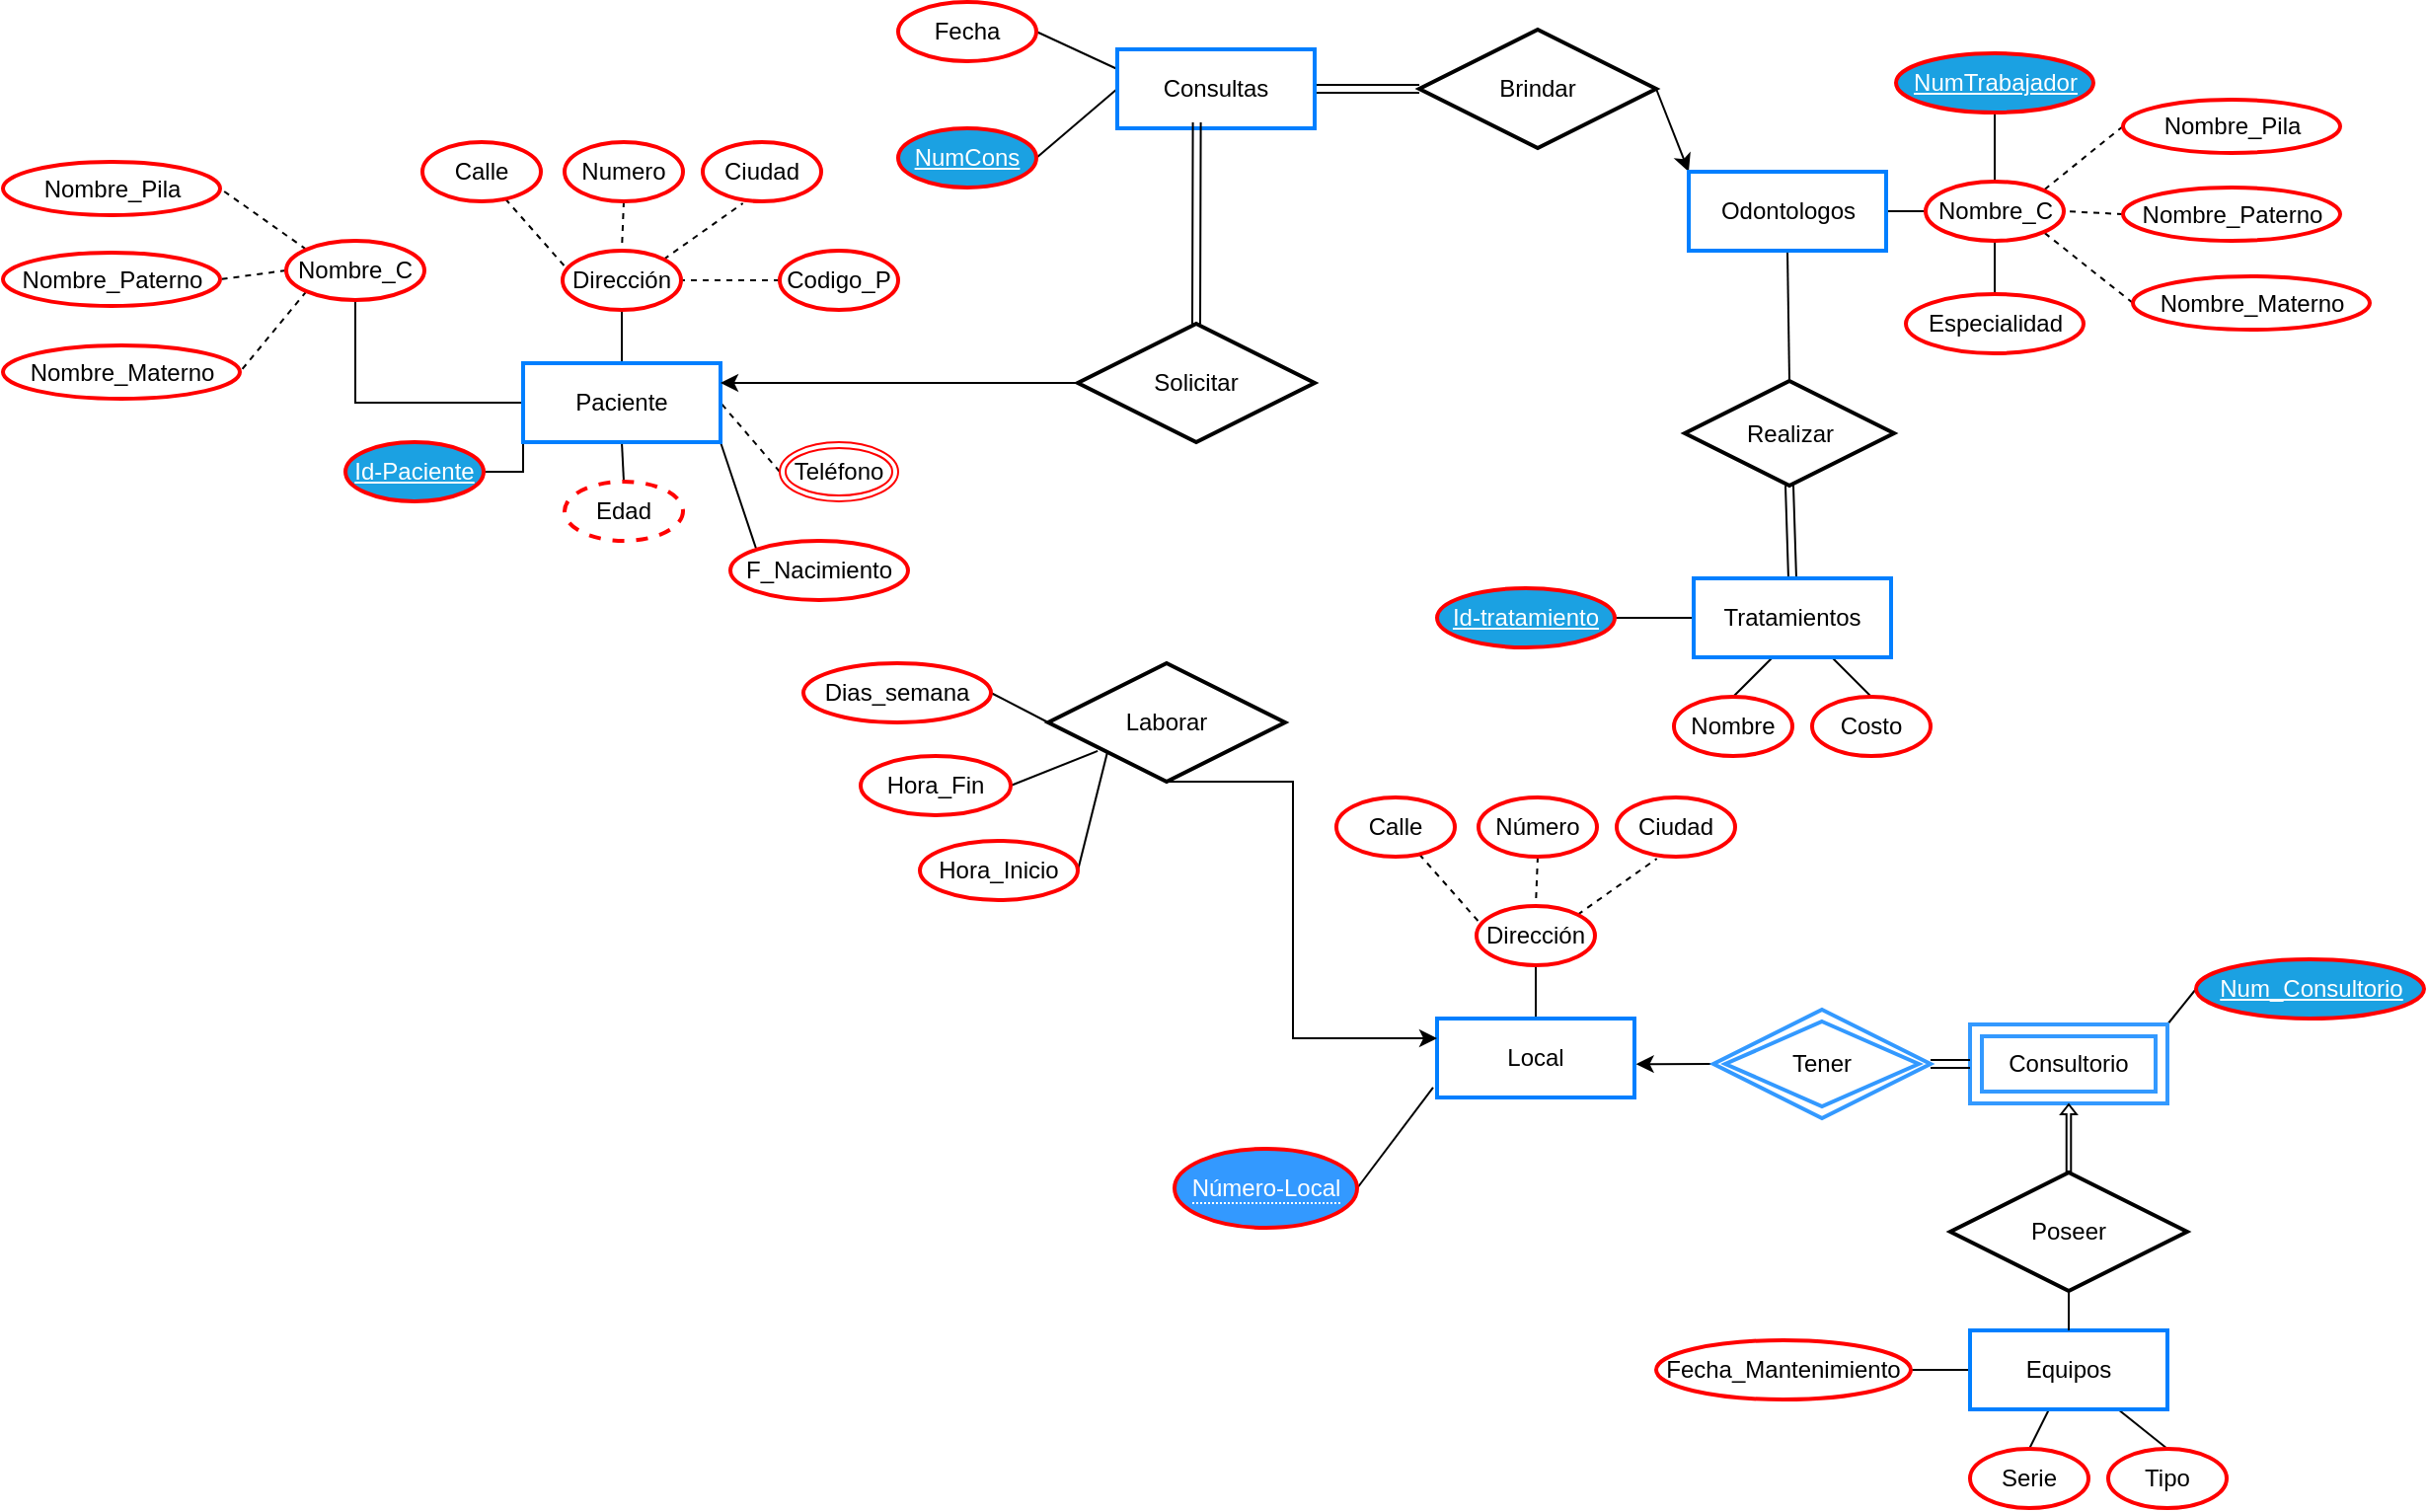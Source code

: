 <mxfile version="13.9.9" type="device"><diagram id="E26-WaEdS0_YNjsU9UnS" name="Página-1"><mxGraphModel dx="1282" dy="900" grid="1" gridSize="10" guides="1" tooltips="1" connect="1" arrows="1" fold="1" page="1" pageScale="1" pageWidth="1169" pageHeight="827" math="0" shadow="0"><root><mxCell id="0"/><mxCell id="1" parent="0"/><mxCell id="-mquj1c-3-DKnUJUoxJb-11" style="rounded=0;orthogonalLoop=1;jettySize=auto;html=1;exitX=0;exitY=0.5;exitDx=0;exitDy=0;fontColor=#000000;edgeStyle=orthogonalEdgeStyle;elbow=vertical;endArrow=none;endFill=0;" edge="1" parent="1" source="Vgw2hEB1klhC_h7AxZLs-2" target="Vgw2hEB1klhC_h7AxZLs-5"><mxGeometry relative="1" as="geometry"/></mxCell><mxCell id="Vgw2hEB1klhC_h7AxZLs-10" style="edgeStyle=orthogonalEdgeStyle;rounded=0;orthogonalLoop=1;jettySize=auto;html=1;exitX=0.25;exitY=0;exitDx=0;exitDy=0;entryX=0.25;entryY=0.25;entryDx=0;entryDy=0;entryPerimeter=0;fontColor=#000000;" parent="1" source="Vgw2hEB1klhC_h7AxZLs-2" target="Vgw2hEB1klhC_h7AxZLs-2" edge="1"><mxGeometry relative="1" as="geometry"/></mxCell><mxCell id="-mquj1c-3-DKnUJUoxJb-2" value="" style="endArrow=none;html=1;entryX=1;entryY=0.5;entryDx=0;entryDy=0;exitX=0;exitY=0;exitDx=0;exitDy=0;dashed=1;" edge="1" parent="1" source="Vgw2hEB1klhC_h7AxZLs-5" target="Vgw2hEB1klhC_h7AxZLs-13"><mxGeometry width="50" height="50" relative="1" as="geometry"><mxPoint x="156.5" y="150" as="sourcePoint"/><mxPoint x="206.5" y="100" as="targetPoint"/></mxGeometry></mxCell><mxCell id="-mquj1c-3-DKnUJUoxJb-4" value="" style="endArrow=none;html=1;entryX=1;entryY=0.5;entryDx=0;entryDy=0;exitX=0;exitY=0.5;exitDx=0;exitDy=0;dashed=1;" edge="1" parent="1" source="Vgw2hEB1klhC_h7AxZLs-5" target="Vgw2hEB1klhC_h7AxZLs-9"><mxGeometry width="50" height="50" relative="1" as="geometry"><mxPoint x="231.635" y="165.892" as="sourcePoint"/><mxPoint x="195.676" y="112.935" as="targetPoint"/></mxGeometry></mxCell><mxCell id="-mquj1c-3-DKnUJUoxJb-6" value="" style="endArrow=none;html=1;exitX=0;exitY=1;exitDx=0;exitDy=0;entryX=1;entryY=0.5;entryDx=0;entryDy=0;dashed=1;" edge="1" parent="1" source="Vgw2hEB1klhC_h7AxZLs-5" target="Vgw2hEB1klhC_h7AxZLs-11"><mxGeometry width="50" height="50" relative="1" as="geometry"><mxPoint x="326.5" y="150" as="sourcePoint"/><mxPoint x="376.5" y="100" as="targetPoint"/></mxGeometry></mxCell><mxCell id="-mquj1c-3-DKnUJUoxJb-13" style="edgeStyle=orthogonalEdgeStyle;rounded=0;orthogonalLoop=1;jettySize=auto;html=1;exitX=1;exitY=0.5;exitDx=0;exitDy=0;entryX=0;entryY=1;entryDx=0;entryDy=0;endArrow=none;endFill=0;fontColor=#000000;" edge="1" parent="1" source="-mquj1c-3-DKnUJUoxJb-12" target="Vgw2hEB1klhC_h7AxZLs-2"><mxGeometry relative="1" as="geometry"/></mxCell><mxCell id="-mquj1c-3-DKnUJUoxJb-15" style="rounded=0;orthogonalLoop=1;jettySize=auto;html=1;exitX=0.5;exitY=1;exitDx=0;exitDy=0;endArrow=none;endFill=0;fontColor=#000000;" edge="1" parent="1" source="-mquj1c-3-DKnUJUoxJb-14" target="Vgw2hEB1klhC_h7AxZLs-2"><mxGeometry relative="1" as="geometry"><mxPoint x="410" y="172" as="targetPoint"/></mxGeometry></mxCell><mxCell id="-mquj1c-3-DKnUJUoxJb-25" style="edgeStyle=none;rounded=0;orthogonalLoop=1;jettySize=auto;html=1;exitX=1;exitY=0;exitDx=0;exitDy=0;entryX=0.339;entryY=1.033;entryDx=0;entryDy=0;entryPerimeter=0;endArrow=none;endFill=0;fontColor=#000000;dashed=1;" edge="1" parent="1" source="-mquj1c-3-DKnUJUoxJb-14" target="-mquj1c-3-DKnUJUoxJb-18"><mxGeometry relative="1" as="geometry"/></mxCell><mxCell id="-mquj1c-3-DKnUJUoxJb-20" style="edgeStyle=none;rounded=0;orthogonalLoop=1;jettySize=auto;html=1;entryX=0.012;entryY=0.25;entryDx=0;entryDy=0;endArrow=none;endFill=0;fontColor=#000000;entryPerimeter=0;dashed=1;" edge="1" parent="1" source="-mquj1c-3-DKnUJUoxJb-16" target="-mquj1c-3-DKnUJUoxJb-14"><mxGeometry relative="1" as="geometry"/></mxCell><mxCell id="-mquj1c-3-DKnUJUoxJb-23" style="edgeStyle=none;rounded=0;orthogonalLoop=1;jettySize=auto;html=1;exitX=0.5;exitY=1;exitDx=0;exitDy=0;entryX=0.5;entryY=0;entryDx=0;entryDy=0;endArrow=none;endFill=0;fontColor=#000000;dashed=1;" edge="1" parent="1" source="-mquj1c-3-DKnUJUoxJb-17" target="-mquj1c-3-DKnUJUoxJb-14"><mxGeometry relative="1" as="geometry"/></mxCell><mxCell id="-mquj1c-3-DKnUJUoxJb-27" style="edgeStyle=none;rounded=0;orthogonalLoop=1;jettySize=auto;html=1;exitX=0;exitY=0.5;exitDx=0;exitDy=0;entryX=1;entryY=0.5;entryDx=0;entryDy=0;endArrow=none;endFill=0;fontColor=#000000;dashed=1;" edge="1" parent="1" source="-mquj1c-3-DKnUJUoxJb-19" target="-mquj1c-3-DKnUJUoxJb-14"><mxGeometry relative="1" as="geometry"/></mxCell><mxCell id="-mquj1c-3-DKnUJUoxJb-29" style="edgeStyle=none;rounded=0;orthogonalLoop=1;jettySize=auto;html=1;exitX=0.5;exitY=0;exitDx=0;exitDy=0;entryX=0.5;entryY=1;entryDx=0;entryDy=0;endArrow=none;endFill=0;fontColor=#000000;" edge="1" parent="1" source="-mquj1c-3-DKnUJUoxJb-28" target="Vgw2hEB1klhC_h7AxZLs-2"><mxGeometry relative="1" as="geometry"/></mxCell><mxCell id="-mquj1c-3-DKnUJUoxJb-31" style="edgeStyle=none;rounded=0;orthogonalLoop=1;jettySize=auto;html=1;exitX=0;exitY=0;exitDx=0;exitDy=0;entryX=1;entryY=1;entryDx=0;entryDy=0;endArrow=none;endFill=0;fontColor=#000000;" edge="1" parent="1" source="-mquj1c-3-DKnUJUoxJb-30" target="Vgw2hEB1klhC_h7AxZLs-2"><mxGeometry relative="1" as="geometry"/></mxCell><mxCell id="-mquj1c-3-DKnUJUoxJb-33" style="edgeStyle=none;rounded=0;orthogonalLoop=1;jettySize=auto;html=1;exitX=0;exitY=0.5;exitDx=0;exitDy=0;entryX=1;entryY=0.5;entryDx=0;entryDy=0;dashed=1;endArrow=none;endFill=0;fontColor=#000000;" edge="1" parent="1" source="-mquj1c-3-DKnUJUoxJb-32" target="Vgw2hEB1klhC_h7AxZLs-2"><mxGeometry relative="1" as="geometry"/></mxCell><mxCell id="-mquj1c-3-DKnUJUoxJb-44" style="edgeStyle=none;rounded=0;orthogonalLoop=1;jettySize=auto;html=1;exitX=1;exitY=0.5;exitDx=0;exitDy=0;entryX=0;entryY=0.5;entryDx=0;entryDy=0;endArrow=none;endFill=0;fontColor=#000000;" edge="1" parent="1" source="-mquj1c-3-DKnUJUoxJb-39" target="-mquj1c-3-DKnUJUoxJb-40"><mxGeometry relative="1" as="geometry"/></mxCell><mxCell id="-mquj1c-3-DKnUJUoxJb-48" style="edgeStyle=none;rounded=0;orthogonalLoop=1;jettySize=auto;html=1;exitX=0;exitY=0.5;exitDx=0;exitDy=0;entryX=1;entryY=0.5;entryDx=0;entryDy=0;endArrow=none;endFill=0;fontColor=#000000;dashed=1;" edge="1" parent="1" source="-mquj1c-3-DKnUJUoxJb-41" target="-mquj1c-3-DKnUJUoxJb-40"><mxGeometry relative="1" as="geometry"/></mxCell><mxCell id="-mquj1c-3-DKnUJUoxJb-46" style="edgeStyle=none;rounded=0;orthogonalLoop=1;jettySize=auto;html=1;exitX=0;exitY=0.5;exitDx=0;exitDy=0;entryX=1;entryY=1;entryDx=0;entryDy=0;endArrow=none;endFill=0;fontColor=#000000;dashed=1;" edge="1" parent="1" source="-mquj1c-3-DKnUJUoxJb-42" target="-mquj1c-3-DKnUJUoxJb-40"><mxGeometry relative="1" as="geometry"/></mxCell><mxCell id="-mquj1c-3-DKnUJUoxJb-45" style="edgeStyle=none;rounded=0;orthogonalLoop=1;jettySize=auto;html=1;exitX=0;exitY=0.5;exitDx=0;exitDy=0;entryX=1;entryY=0;entryDx=0;entryDy=0;endArrow=none;endFill=0;fontColor=#000000;dashed=1;" edge="1" parent="1" source="-mquj1c-3-DKnUJUoxJb-43" target="-mquj1c-3-DKnUJUoxJb-40"><mxGeometry relative="1" as="geometry"/></mxCell><mxCell id="-mquj1c-3-DKnUJUoxJb-50" style="edgeStyle=none;rounded=0;orthogonalLoop=1;jettySize=auto;html=1;exitX=0.5;exitY=1;exitDx=0;exitDy=0;entryX=0.5;entryY=0;entryDx=0;entryDy=0;endArrow=none;endFill=0;fontColor=#000000;" edge="1" parent="1" source="-mquj1c-3-DKnUJUoxJb-49" target="-mquj1c-3-DKnUJUoxJb-40"><mxGeometry relative="1" as="geometry"/></mxCell><mxCell id="-mquj1c-3-DKnUJUoxJb-52" style="edgeStyle=none;rounded=0;orthogonalLoop=1;jettySize=auto;html=1;entryX=0.5;entryY=1;entryDx=0;entryDy=0;endArrow=none;endFill=0;fontColor=#000000;" edge="1" parent="1" source="-mquj1c-3-DKnUJUoxJb-51" target="-mquj1c-3-DKnUJUoxJb-40"><mxGeometry relative="1" as="geometry"><mxPoint x="1065.5" y="175.0" as="sourcePoint"/></mxGeometry></mxCell><mxCell id="-mquj1c-3-DKnUJUoxJb-62" style="edgeStyle=none;rounded=0;orthogonalLoop=1;jettySize=auto;html=1;exitX=0.5;exitY=0;exitDx=0;exitDy=0;entryX=0.4;entryY=1;entryDx=0;entryDy=0;endArrow=none;endFill=0;fontColor=#000000;entryPerimeter=0;" edge="1" parent="1" source="-mquj1c-3-DKnUJUoxJb-56" target="-mquj1c-3-DKnUJUoxJb-7"><mxGeometry relative="1" as="geometry"/></mxCell><mxCell id="-mquj1c-3-DKnUJUoxJb-63" style="edgeStyle=none;rounded=0;orthogonalLoop=1;jettySize=auto;html=1;exitX=0.5;exitY=0;exitDx=0;exitDy=0;endArrow=none;endFill=0;fontColor=#000000;" edge="1" parent="1" source="-mquj1c-3-DKnUJUoxJb-57" target="-mquj1c-3-DKnUJUoxJb-7"><mxGeometry relative="1" as="geometry"/></mxCell><mxCell id="-mquj1c-3-DKnUJUoxJb-61" style="edgeStyle=none;rounded=0;orthogonalLoop=1;jettySize=auto;html=1;exitX=1;exitY=0.5;exitDx=0;exitDy=0;entryX=0;entryY=0.5;entryDx=0;entryDy=0;endArrow=none;endFill=0;fontColor=#000000;" edge="1" parent="1" source="-mquj1c-3-DKnUJUoxJb-60" target="-mquj1c-3-DKnUJUoxJb-7"><mxGeometry relative="1" as="geometry"/></mxCell><mxCell id="Vgw2hEB1klhC_h7AxZLs-2" value="Paciente" style="whiteSpace=wrap;html=1;align=center;strokeWidth=2;fillColor=#FFFFFF;fontColor=#000000;strokeColor=#007FFF;" parent="1" vertex="1"><mxGeometry x="320" y="202" width="100" height="40" as="geometry"/></mxCell><mxCell id="Vgw2hEB1klhC_h7AxZLs-5" value="Nombre_C" style="ellipse;whiteSpace=wrap;html=1;align=center;strokeWidth=2;fillColor=#FFFFFF;fontColor=#000000;strokeColor=#FF0000;comic=0;autosize=0;" parent="1" vertex="1"><mxGeometry x="200" y="140" width="70" height="30" as="geometry"/></mxCell><mxCell id="Vgw2hEB1klhC_h7AxZLs-9" value="Nombre_Paterno" style="ellipse;whiteSpace=wrap;html=1;align=center;strokeWidth=2;fillColor=#FFFFFF;fontColor=#000000;strokeColor=#FF0000;comic=0;autosize=0;" parent="1" vertex="1"><mxGeometry x="56.5" y="146" width="110" height="27" as="geometry"/></mxCell><mxCell id="Vgw2hEB1klhC_h7AxZLs-11" value="Nombre_Materno" style="ellipse;whiteSpace=wrap;html=1;align=center;strokeWidth=2;fillColor=#FFFFFF;fontColor=#000000;strokeColor=#FF0000;comic=0;autosize=0;flipV=1;flipH=1;" parent="1" vertex="1"><mxGeometry x="56.5" y="193" width="120" height="27" as="geometry"/></mxCell><mxCell id="Vgw2hEB1klhC_h7AxZLs-13" value="Nombre_Pila" style="ellipse;whiteSpace=wrap;html=1;align=center;strokeWidth=2;fillColor=#FFFFFF;fontColor=#000000;strokeColor=#FF0000;comic=0;autosize=0;" parent="1" vertex="1"><mxGeometry x="56.5" y="100" width="110" height="27" as="geometry"/></mxCell><mxCell id="-mquj1c-3-DKnUJUoxJb-157" style="edgeStyle=none;rounded=0;orthogonalLoop=1;jettySize=auto;html=1;exitX=0.5;exitY=0;exitDx=0;exitDy=0;entryX=0.5;entryY=1;entryDx=0;entryDy=0;startArrow=none;startFill=0;endArrow=none;endFill=0;fontColor=#FFFFFF;shape=link;" edge="1" parent="1" source="-mquj1c-3-DKnUJUoxJb-7" target="-mquj1c-3-DKnUJUoxJb-151"><mxGeometry relative="1" as="geometry"/></mxCell><mxCell id="-mquj1c-3-DKnUJUoxJb-7" value="Tratamientos" style="whiteSpace=wrap;html=1;align=center;fontColor=#000000;strokeColor=#007FFF;strokeWidth=2;fillColor=#FFFFFF;" vertex="1" parent="1"><mxGeometry x="913" y="311" width="100" height="40" as="geometry"/></mxCell><mxCell id="-mquj1c-3-DKnUJUoxJb-12" value="&lt;u&gt;Id-Paciente&lt;/u&gt;" style="ellipse;whiteSpace=wrap;html=1;align=center;strokeWidth=2;fillColor=#1ba1e2;fontColor=#ffffff;comic=0;autosize=0;strokeColor=#FF0000;" vertex="1" parent="1"><mxGeometry x="230" y="242" width="70" height="30" as="geometry"/></mxCell><mxCell id="-mquj1c-3-DKnUJUoxJb-14" value="Dirección" style="ellipse;whiteSpace=wrap;html=1;align=center;strokeWidth=2;fillColor=#FFFFFF;fontColor=#000000;strokeColor=#FF0000;comic=0;autosize=0;" vertex="1" parent="1"><mxGeometry x="340" y="145" width="60" height="30" as="geometry"/></mxCell><mxCell id="-mquj1c-3-DKnUJUoxJb-16" value="Calle" style="ellipse;whiteSpace=wrap;html=1;align=center;strokeWidth=2;fillColor=#FFFFFF;fontColor=#000000;strokeColor=#FF0000;comic=0;autosize=0;flipH=0;" vertex="1" parent="1"><mxGeometry x="269" y="90" width="60" height="30" as="geometry"/></mxCell><mxCell id="-mquj1c-3-DKnUJUoxJb-17" value="Numero" style="ellipse;whiteSpace=wrap;html=1;align=center;strokeWidth=2;fillColor=#FFFFFF;fontColor=#000000;strokeColor=#FF0000;comic=0;autosize=0;flipH=0;" vertex="1" parent="1"><mxGeometry x="341" y="90" width="60" height="30" as="geometry"/></mxCell><mxCell id="-mquj1c-3-DKnUJUoxJb-18" value="Ciudad" style="ellipse;whiteSpace=wrap;html=1;align=center;strokeWidth=2;fillColor=#FFFFFF;fontColor=#000000;strokeColor=#FF0000;comic=0;autosize=0;flipH=0;" vertex="1" parent="1"><mxGeometry x="411" y="90" width="60" height="30" as="geometry"/></mxCell><mxCell id="-mquj1c-3-DKnUJUoxJb-19" value="Codigo_P" style="ellipse;whiteSpace=wrap;html=1;align=center;strokeWidth=2;fillColor=#FFFFFF;fontColor=#000000;strokeColor=#FF0000;comic=0;autosize=0;flipH=0;" vertex="1" parent="1"><mxGeometry x="450" y="145" width="60" height="30" as="geometry"/></mxCell><mxCell id="-mquj1c-3-DKnUJUoxJb-28" value="Edad" style="ellipse;whiteSpace=wrap;html=1;align=center;strokeWidth=2;fillColor=#FFFFFF;fontColor=#000000;strokeColor=#FF0000;comic=0;autosize=0;flipH=0;dashed=1;" vertex="1" parent="1"><mxGeometry x="341" y="262" width="60" height="30" as="geometry"/></mxCell><mxCell id="-mquj1c-3-DKnUJUoxJb-30" value="F_Nacimiento" style="ellipse;whiteSpace=wrap;html=1;align=center;strokeWidth=2;fillColor=#FFFFFF;fontColor=#000000;strokeColor=#FF0000;comic=0;autosize=0;flipH=0;" vertex="1" parent="1"><mxGeometry x="425" y="292" width="90" height="30" as="geometry"/></mxCell><mxCell id="-mquj1c-3-DKnUJUoxJb-32" value="Teléfono" style="ellipse;shape=doubleEllipse;margin=3;whiteSpace=wrap;html=1;align=center;strokeColor=#FF0000;strokeWidth=1;fillColor=#FFFFFF;fontColor=#000000;comic=0;" vertex="1" parent="1"><mxGeometry x="450" y="242" width="60" height="30" as="geometry"/></mxCell><mxCell id="-mquj1c-3-DKnUJUoxJb-154" style="edgeStyle=none;rounded=0;orthogonalLoop=1;jettySize=auto;html=1;exitX=0.5;exitY=1;exitDx=0;exitDy=0;startArrow=none;startFill=0;endArrow=none;endFill=0;fontColor=#FFFFFF;entryX=0.5;entryY=0;entryDx=0;entryDy=0;" edge="1" parent="1" source="-mquj1c-3-DKnUJUoxJb-39" target="-mquj1c-3-DKnUJUoxJb-151"><mxGeometry relative="1" as="geometry"><mxPoint x="961" y="182" as="targetPoint"/></mxGeometry></mxCell><mxCell id="-mquj1c-3-DKnUJUoxJb-205" style="edgeStyle=none;rounded=0;orthogonalLoop=1;jettySize=auto;html=1;exitX=0;exitY=0;exitDx=0;exitDy=0;entryX=1;entryY=0.5;entryDx=0;entryDy=0;startArrow=classic;startFill=1;endArrow=none;endFill=0;fontColor=#FFFFFF;" edge="1" parent="1" source="-mquj1c-3-DKnUJUoxJb-39" target="-mquj1c-3-DKnUJUoxJb-204"><mxGeometry relative="1" as="geometry"/></mxCell><mxCell id="-mquj1c-3-DKnUJUoxJb-39" value="Odontologos" style="whiteSpace=wrap;html=1;align=center;fontColor=#000000;strokeColor=#007FFF;strokeWidth=2;fillColor=#FFFFFF;" vertex="1" parent="1"><mxGeometry x="910.5" y="105" width="100" height="40" as="geometry"/></mxCell><mxCell id="-mquj1c-3-DKnUJUoxJb-40" value="Nombre_C" style="ellipse;whiteSpace=wrap;html=1;align=center;strokeWidth=2;fillColor=#FFFFFF;fontColor=#000000;strokeColor=#FF0000;comic=0;autosize=0;" vertex="1" parent="1"><mxGeometry x="1030.5" y="110" width="70" height="30" as="geometry"/></mxCell><mxCell id="-mquj1c-3-DKnUJUoxJb-41" value="Nombre_Paterno" style="ellipse;whiteSpace=wrap;html=1;align=center;strokeWidth=2;fillColor=#FFFFFF;fontColor=#000000;strokeColor=#FF0000;comic=0;autosize=0;" vertex="1" parent="1"><mxGeometry x="1130.5" y="113" width="110" height="27" as="geometry"/></mxCell><mxCell id="-mquj1c-3-DKnUJUoxJb-42" value="Nombre_Materno" style="ellipse;whiteSpace=wrap;html=1;align=center;strokeWidth=2;fillColor=#FFFFFF;fontColor=#000000;strokeColor=#FF0000;comic=0;autosize=0;flipV=1;flipH=1;" vertex="1" parent="1"><mxGeometry x="1135.5" y="158" width="120" height="27" as="geometry"/></mxCell><mxCell id="-mquj1c-3-DKnUJUoxJb-43" value="Nombre_Pila" style="ellipse;whiteSpace=wrap;html=1;align=center;strokeWidth=2;fillColor=#FFFFFF;fontColor=#000000;strokeColor=#FF0000;comic=0;autosize=0;" vertex="1" parent="1"><mxGeometry x="1130.5" y="68.5" width="110" height="27" as="geometry"/></mxCell><mxCell id="-mquj1c-3-DKnUJUoxJb-49" value="&lt;u&gt;NumTrabajador&lt;/u&gt;" style="ellipse;whiteSpace=wrap;html=1;align=center;strokeWidth=2;fillColor=#1ba1e2;fontColor=#ffffff;comic=0;autosize=0;strokeColor=#FF0000;" vertex="1" parent="1"><mxGeometry x="1015.5" y="45" width="100" height="30" as="geometry"/></mxCell><mxCell id="-mquj1c-3-DKnUJUoxJb-51" value="Especialidad" style="ellipse;whiteSpace=wrap;html=1;align=center;strokeWidth=2;fillColor=#FFFFFF;fontColor=#000000;strokeColor=#FF0000;comic=0;autosize=0;flipH=0;" vertex="1" parent="1"><mxGeometry x="1020.5" y="167" width="90" height="30" as="geometry"/></mxCell><mxCell id="-mquj1c-3-DKnUJUoxJb-56" value="Nombre" style="ellipse;whiteSpace=wrap;html=1;align=center;strokeWidth=2;fillColor=#FFFFFF;fontColor=#000000;strokeColor=#FF0000;comic=0;autosize=0;flipH=0;" vertex="1" parent="1"><mxGeometry x="903" y="371" width="60" height="30" as="geometry"/></mxCell><mxCell id="-mquj1c-3-DKnUJUoxJb-57" value="Costo" style="ellipse;whiteSpace=wrap;html=1;align=center;strokeWidth=2;fillColor=#FFFFFF;fontColor=#000000;strokeColor=#FF0000;comic=0;autosize=0;flipH=0;" vertex="1" parent="1"><mxGeometry x="973" y="371" width="60" height="30" as="geometry"/></mxCell><mxCell id="-mquj1c-3-DKnUJUoxJb-60" value="&lt;u&gt;Id-tratamiento&lt;/u&gt;" style="ellipse;whiteSpace=wrap;html=1;align=center;strokeWidth=2;fillColor=#1ba1e2;fontColor=#ffffff;comic=0;autosize=0;strokeColor=#FF0000;" vertex="1" parent="1"><mxGeometry x="783" y="316" width="90" height="30" as="geometry"/></mxCell><mxCell id="-mquj1c-3-DKnUJUoxJb-86" style="edgeStyle=orthogonalEdgeStyle;rounded=0;orthogonalLoop=1;jettySize=auto;html=1;exitX=0.25;exitY=0;exitDx=0;exitDy=0;entryX=0.25;entryY=0.25;entryDx=0;entryDy=0;entryPerimeter=0;fontColor=#000000;" edge="1" parent="1" source="-mquj1c-3-DKnUJUoxJb-96" target="-mquj1c-3-DKnUJUoxJb-96"><mxGeometry relative="1" as="geometry"/></mxCell><mxCell id="-mquj1c-3-DKnUJUoxJb-88" style="rounded=0;orthogonalLoop=1;jettySize=auto;html=1;exitX=0.5;exitY=1;exitDx=0;exitDy=0;endArrow=none;endFill=0;fontColor=#000000;" edge="1" parent="1" source="-mquj1c-3-DKnUJUoxJb-97" target="-mquj1c-3-DKnUJUoxJb-96"><mxGeometry relative="1" as="geometry"><mxPoint x="873" y="504" as="targetPoint"/></mxGeometry></mxCell><mxCell id="-mquj1c-3-DKnUJUoxJb-89" style="edgeStyle=none;rounded=0;orthogonalLoop=1;jettySize=auto;html=1;exitX=1;exitY=0;exitDx=0;exitDy=0;entryX=0.339;entryY=1.033;entryDx=0;entryDy=0;entryPerimeter=0;endArrow=none;endFill=0;fontColor=#000000;dashed=1;" edge="1" parent="1" source="-mquj1c-3-DKnUJUoxJb-97" target="-mquj1c-3-DKnUJUoxJb-100"><mxGeometry relative="1" as="geometry"/></mxCell><mxCell id="-mquj1c-3-DKnUJUoxJb-90" style="edgeStyle=none;rounded=0;orthogonalLoop=1;jettySize=auto;html=1;entryX=0.012;entryY=0.25;entryDx=0;entryDy=0;endArrow=none;endFill=0;fontColor=#000000;entryPerimeter=0;dashed=1;" edge="1" parent="1" source="-mquj1c-3-DKnUJUoxJb-98" target="-mquj1c-3-DKnUJUoxJb-97"><mxGeometry relative="1" as="geometry"/></mxCell><mxCell id="-mquj1c-3-DKnUJUoxJb-91" style="edgeStyle=none;rounded=0;orthogonalLoop=1;jettySize=auto;html=1;exitX=0.5;exitY=1;exitDx=0;exitDy=0;entryX=0.5;entryY=0;entryDx=0;entryDy=0;endArrow=none;endFill=0;fontColor=#000000;dashed=1;" edge="1" parent="1" source="-mquj1c-3-DKnUJUoxJb-99" target="-mquj1c-3-DKnUJUoxJb-97"><mxGeometry relative="1" as="geometry"/></mxCell><mxCell id="-mquj1c-3-DKnUJUoxJb-119" style="edgeStyle=none;rounded=0;orthogonalLoop=1;jettySize=auto;html=1;exitX=1.008;exitY=0.577;exitDx=0;exitDy=0;entryX=0;entryY=0.5;entryDx=0;entryDy=0;endArrow=none;endFill=0;fontColor=#000000;exitPerimeter=0;startArrow=classic;startFill=1;" edge="1" parent="1" source="-mquj1c-3-DKnUJUoxJb-96" target="-mquj1c-3-DKnUJUoxJb-118"><mxGeometry relative="1" as="geometry"/></mxCell><mxCell id="-mquj1c-3-DKnUJUoxJb-96" value="Local" style="whiteSpace=wrap;html=1;align=center;strokeWidth=2;fillColor=#FFFFFF;fontColor=#000000;strokeColor=#007FFF;" vertex="1" parent="1"><mxGeometry x="783" y="534" width="100" height="40" as="geometry"/></mxCell><mxCell id="-mquj1c-3-DKnUJUoxJb-97" value="Dirección" style="ellipse;whiteSpace=wrap;html=1;align=center;strokeWidth=2;fillColor=#FFFFFF;fontColor=#000000;strokeColor=#FF0000;comic=0;autosize=0;" vertex="1" parent="1"><mxGeometry x="803" y="477" width="60" height="30" as="geometry"/></mxCell><mxCell id="-mquj1c-3-DKnUJUoxJb-98" value="Calle" style="ellipse;whiteSpace=wrap;html=1;align=center;strokeWidth=2;fillColor=#FFFFFF;fontColor=#000000;strokeColor=#FF0000;comic=0;autosize=0;flipH=0;" vertex="1" parent="1"><mxGeometry x="732" y="422" width="60" height="30" as="geometry"/></mxCell><mxCell id="-mquj1c-3-DKnUJUoxJb-99" value="Número" style="ellipse;whiteSpace=wrap;html=1;align=center;strokeWidth=2;fillColor=#FFFFFF;fontColor=#000000;strokeColor=#FF0000;comic=0;autosize=0;flipH=0;" vertex="1" parent="1"><mxGeometry x="804" y="422" width="60" height="30" as="geometry"/></mxCell><mxCell id="-mquj1c-3-DKnUJUoxJb-100" value="Ciudad" style="ellipse;whiteSpace=wrap;html=1;align=center;strokeWidth=2;fillColor=#FFFFFF;fontColor=#000000;strokeColor=#FF0000;comic=0;autosize=0;flipH=0;" vertex="1" parent="1"><mxGeometry x="874" y="422" width="60" height="30" as="geometry"/></mxCell><mxCell id="-mquj1c-3-DKnUJUoxJb-104" style="edgeStyle=none;rounded=0;orthogonalLoop=1;jettySize=auto;html=1;entryX=-0.02;entryY=0.873;entryDx=0;entryDy=0;endArrow=none;endFill=0;fontColor=#000000;exitX=1;exitY=0.5;exitDx=0;exitDy=0;entryPerimeter=0;" edge="1" parent="1" source="-mquj1c-3-DKnUJUoxJb-142" target="-mquj1c-3-DKnUJUoxJb-96"><mxGeometry relative="1" as="geometry"><mxPoint x="754" y="554" as="sourcePoint"/></mxGeometry></mxCell><mxCell id="-mquj1c-3-DKnUJUoxJb-106" style="edgeStyle=none;rounded=0;orthogonalLoop=1;jettySize=auto;html=1;exitX=0;exitY=0.5;exitDx=0;exitDy=0;endArrow=none;endFill=0;fontColor=#000000;entryX=1;entryY=0;entryDx=0;entryDy=0;" edge="1" parent="1" source="-mquj1c-3-DKnUJUoxJb-109" target="-mquj1c-3-DKnUJUoxJb-107"><mxGeometry relative="1" as="geometry"><mxPoint x="1154.5" y="554" as="targetPoint"/></mxGeometry></mxCell><mxCell id="-mquj1c-3-DKnUJUoxJb-107" value="Consultorio" style="shape=ext;margin=3;double=1;whiteSpace=wrap;html=1;align=center;strokeColor=#3399FF;strokeWidth=2;gradientColor=#ffffff;fontColor=#000000;fillColor=#FFFFFF;" vertex="1" parent="1"><mxGeometry x="1053" y="537" width="100" height="40" as="geometry"/></mxCell><mxCell id="-mquj1c-3-DKnUJUoxJb-109" value="&lt;u&gt;Num_Consultorio&lt;/u&gt;" style="ellipse;whiteSpace=wrap;html=1;align=center;strokeWidth=2;fillColor=#1ba1e2;fontColor=#ffffff;strokeColor=#FF0000;comic=0;autosize=0;" vertex="1" parent="1"><mxGeometry x="1167.5" y="504" width="115.5" height="30" as="geometry"/></mxCell><mxCell id="-mquj1c-3-DKnUJUoxJb-110" style="edgeStyle=none;rounded=0;orthogonalLoop=1;jettySize=auto;html=1;exitX=0.5;exitY=0;exitDx=0;exitDy=0;entryX=0.4;entryY=1;entryDx=0;entryDy=0;endArrow=none;endFill=0;fontColor=#000000;entryPerimeter=0;" edge="1" parent="1" source="-mquj1c-3-DKnUJUoxJb-114" target="-mquj1c-3-DKnUJUoxJb-113"><mxGeometry relative="1" as="geometry"/></mxCell><mxCell id="-mquj1c-3-DKnUJUoxJb-111" style="edgeStyle=none;rounded=0;orthogonalLoop=1;jettySize=auto;html=1;exitX=0.5;exitY=0;exitDx=0;exitDy=0;endArrow=none;endFill=0;fontColor=#000000;" edge="1" parent="1" source="-mquj1c-3-DKnUJUoxJb-115" target="-mquj1c-3-DKnUJUoxJb-113"><mxGeometry relative="1" as="geometry"/></mxCell><mxCell id="-mquj1c-3-DKnUJUoxJb-112" style="edgeStyle=none;rounded=0;orthogonalLoop=1;jettySize=auto;html=1;exitX=1;exitY=0.5;exitDx=0;exitDy=0;entryX=0;entryY=0.5;entryDx=0;entryDy=0;endArrow=none;endFill=0;fontColor=#000000;" edge="1" parent="1" source="-mquj1c-3-DKnUJUoxJb-116" target="-mquj1c-3-DKnUJUoxJb-113"><mxGeometry relative="1" as="geometry"/></mxCell><mxCell id="-mquj1c-3-DKnUJUoxJb-113" value="Equipos" style="whiteSpace=wrap;html=1;align=center;fontColor=#000000;strokeColor=#007FFF;strokeWidth=2;fillColor=#FFFFFF;" vertex="1" parent="1"><mxGeometry x="1053" y="692" width="100" height="40" as="geometry"/></mxCell><mxCell id="-mquj1c-3-DKnUJUoxJb-114" value="Serie" style="ellipse;whiteSpace=wrap;html=1;align=center;strokeWidth=2;fillColor=#FFFFFF;fontColor=#000000;strokeColor=#FF0000;comic=0;autosize=0;flipH=0;" vertex="1" parent="1"><mxGeometry x="1053" y="752" width="60" height="30" as="geometry"/></mxCell><mxCell id="-mquj1c-3-DKnUJUoxJb-115" value="Tipo" style="ellipse;whiteSpace=wrap;html=1;align=center;strokeWidth=2;fillColor=#FFFFFF;fontColor=#000000;strokeColor=#FF0000;comic=0;autosize=0;flipH=0;" vertex="1" parent="1"><mxGeometry x="1123" y="752" width="60" height="30" as="geometry"/></mxCell><mxCell id="-mquj1c-3-DKnUJUoxJb-116" value="Fecha_Mantenimiento" style="ellipse;whiteSpace=wrap;html=1;align=center;strokeWidth=2;fillColor=#FFFFFF;fontColor=#000000;comic=0;autosize=0;strokeColor=#FF0000;" vertex="1" parent="1"><mxGeometry x="894" y="697" width="129" height="30" as="geometry"/></mxCell><mxCell id="-mquj1c-3-DKnUJUoxJb-120" style="edgeStyle=none;rounded=0;orthogonalLoop=1;jettySize=auto;html=1;exitX=1;exitY=0.5;exitDx=0;exitDy=0;entryX=0;entryY=0.5;entryDx=0;entryDy=0;endArrow=none;endFill=0;fontColor=#000000;shape=link;" edge="1" parent="1" source="-mquj1c-3-DKnUJUoxJb-118" target="-mquj1c-3-DKnUJUoxJb-107"><mxGeometry relative="1" as="geometry"/></mxCell><mxCell id="-mquj1c-3-DKnUJUoxJb-118" value="Tener" style="shape=rhombus;double=1;perimeter=rhombusPerimeter;whiteSpace=wrap;html=1;align=center;strokeColor=#3399FF;strokeWidth=2;fillColor=#FFFFFF;gradientColor=#ffffff;fontColor=#000000;" vertex="1" parent="1"><mxGeometry x="923" y="529.5" width="110" height="55" as="geometry"/></mxCell><mxCell id="-mquj1c-3-DKnUJUoxJb-142" value="&lt;span style=&quot;border-bottom: 1px dotted&quot;&gt;Número-Local&lt;/span&gt;" style="ellipse;whiteSpace=wrap;html=1;align=center;strokeWidth=2;strokeColor=#FF0000;fillColor=#3399FF;fontColor=#FFFFFF;" vertex="1" parent="1"><mxGeometry x="650" y="600" width="92.5" height="40" as="geometry"/></mxCell><mxCell id="-mquj1c-3-DKnUJUoxJb-148" style="edgeStyle=none;rounded=0;orthogonalLoop=1;jettySize=auto;html=1;exitX=0.5;exitY=0;exitDx=0;exitDy=0;startArrow=none;startFill=0;endArrow=classicThin;endFill=1;fontColor=#FFFFFF;shape=flexArrow;width=2.282;endSize=1.313;endWidth=4.537;" edge="1" parent="1" source="-mquj1c-3-DKnUJUoxJb-144" target="-mquj1c-3-DKnUJUoxJb-107"><mxGeometry relative="1" as="geometry"/></mxCell><mxCell id="-mquj1c-3-DKnUJUoxJb-149" style="edgeStyle=none;rounded=0;orthogonalLoop=1;jettySize=auto;html=1;exitX=0.5;exitY=1;exitDx=0;exitDy=0;entryX=0.5;entryY=0;entryDx=0;entryDy=0;startArrow=none;startFill=0;endArrow=none;endFill=0;fontColor=#FFFFFF;" edge="1" parent="1" source="-mquj1c-3-DKnUJUoxJb-144" target="-mquj1c-3-DKnUJUoxJb-113"><mxGeometry relative="1" as="geometry"/></mxCell><mxCell id="-mquj1c-3-DKnUJUoxJb-144" value="&lt;font color=&quot;#000000&quot;&gt;Poseer&lt;/font&gt;" style="shape=rhombus;perimeter=rhombusPerimeter;whiteSpace=wrap;html=1;align=center;strokeWidth=2;gradientColor=none;fontColor=#FFFFFF;fillColor=#FFFFFF;strokeColor=#000000;" vertex="1" parent="1"><mxGeometry x="1043" y="612" width="120" height="60" as="geometry"/></mxCell><mxCell id="-mquj1c-3-DKnUJUoxJb-151" value="&lt;font color=&quot;#000000&quot;&gt;Realizar&lt;/font&gt;" style="shape=rhombus;perimeter=rhombusPerimeter;whiteSpace=wrap;html=1;align=center;strokeColor=#000000;strokeWidth=2;fillColor=#FFFFFF;gradientColor=none;fontColor=#FFFFFF;" vertex="1" parent="1"><mxGeometry x="908.5" y="211" width="106" height="53" as="geometry"/></mxCell><mxCell id="-mquj1c-3-DKnUJUoxJb-152" style="edgeStyle=none;shape=flexArrow;rounded=0;orthogonalLoop=1;jettySize=auto;html=1;entryX=0.5;entryY=0;entryDx=0;entryDy=0;startArrow=none;startFill=0;endArrow=none;endFill=0;fontColor=#FFFFFF;" edge="1" parent="1" source="-mquj1c-3-DKnUJUoxJb-51" target="-mquj1c-3-DKnUJUoxJb-51"><mxGeometry relative="1" as="geometry"/></mxCell><mxCell id="-mquj1c-3-DKnUJUoxJb-165" style="edgeStyle=elbowEdgeStyle;rounded=0;orthogonalLoop=1;jettySize=auto;html=1;exitX=0.5;exitY=1;exitDx=0;exitDy=0;startArrow=none;startFill=0;endArrow=classic;endFill=1;fontColor=#FFFFFF;entryX=0;entryY=0.25;entryDx=0;entryDy=0;" edge="1" parent="1" source="-mquj1c-3-DKnUJUoxJb-158" target="-mquj1c-3-DKnUJUoxJb-96"><mxGeometry relative="1" as="geometry"><mxPoint x="645" y="450" as="targetPoint"/><Array as="points"><mxPoint x="710" y="470"/><mxPoint x="740" y="530"/></Array></mxGeometry></mxCell><mxCell id="-mquj1c-3-DKnUJUoxJb-158" value="&lt;font color=&quot;#000000&quot;&gt;Laborar&lt;/font&gt;" style="shape=rhombus;perimeter=rhombusPerimeter;whiteSpace=wrap;html=1;align=center;strokeColor=#000000;strokeWidth=2;fillColor=#FFFFFF;gradientColor=none;fontColor=#FFFFFF;" vertex="1" parent="1"><mxGeometry x="586" y="354" width="120" height="60" as="geometry"/></mxCell><mxCell id="-mquj1c-3-DKnUJUoxJb-192" style="edgeStyle=none;rounded=0;orthogonalLoop=1;jettySize=auto;html=1;exitX=1;exitY=0.5;exitDx=0;exitDy=0;startArrow=none;startFill=0;endArrow=none;endFill=0;fontColor=#FFFFFF;entryX=0.209;entryY=0.741;entryDx=0;entryDy=0;entryPerimeter=0;" edge="1" parent="1" source="-mquj1c-3-DKnUJUoxJb-169" target="-mquj1c-3-DKnUJUoxJb-158"><mxGeometry relative="1" as="geometry"><mxPoint x="581" y="390" as="targetPoint"/></mxGeometry></mxCell><mxCell id="-mquj1c-3-DKnUJUoxJb-169" value="Hora_Fin" style="ellipse;whiteSpace=wrap;html=1;align=center;strokeWidth=2;fillColor=#FFFFFF;fontColor=#000000;strokeColor=#FF0000;comic=0;autosize=0;flipH=0;" vertex="1" parent="1"><mxGeometry x="491" y="401" width="76" height="30" as="geometry"/></mxCell><mxCell id="-mquj1c-3-DKnUJUoxJb-191" style="edgeStyle=none;rounded=0;orthogonalLoop=1;jettySize=auto;html=1;exitX=1;exitY=0.5;exitDx=0;exitDy=0;startArrow=none;startFill=0;endArrow=none;endFill=0;fontColor=#FFFFFF;entryX=0;entryY=0.5;entryDx=0;entryDy=0;" edge="1" parent="1" source="-mquj1c-3-DKnUJUoxJb-170" target="-mquj1c-3-DKnUJUoxJb-158"><mxGeometry relative="1" as="geometry"/></mxCell><mxCell id="-mquj1c-3-DKnUJUoxJb-170" value="Dias_semana" style="ellipse;whiteSpace=wrap;html=1;align=center;strokeWidth=2;fillColor=#FFFFFF;fontColor=#000000;strokeColor=#FF0000;comic=0;autosize=0;flipH=0;" vertex="1" parent="1"><mxGeometry x="462" y="354" width="95" height="30" as="geometry"/></mxCell><mxCell id="-mquj1c-3-DKnUJUoxJb-193" style="edgeStyle=none;rounded=0;orthogonalLoop=1;jettySize=auto;html=1;exitX=1;exitY=0.5;exitDx=0;exitDy=0;entryX=0;entryY=1;entryDx=0;entryDy=0;startArrow=none;startFill=0;endArrow=none;endFill=0;fontColor=#FFFFFF;" edge="1" parent="1" source="-mquj1c-3-DKnUJUoxJb-171" target="-mquj1c-3-DKnUJUoxJb-158"><mxGeometry relative="1" as="geometry"/></mxCell><mxCell id="-mquj1c-3-DKnUJUoxJb-171" value="Hora_Inicio" style="ellipse;whiteSpace=wrap;html=1;align=center;strokeWidth=2;fillColor=#FFFFFF;fontColor=#000000;strokeColor=#FF0000;comic=0;autosize=0;flipH=0;" vertex="1" parent="1"><mxGeometry x="521" y="444" width="80" height="30" as="geometry"/></mxCell><mxCell id="-mquj1c-3-DKnUJUoxJb-198" style="edgeStyle=none;rounded=0;orthogonalLoop=1;jettySize=auto;html=1;exitX=1;exitY=0.5;exitDx=0;exitDy=0;entryX=0;entryY=0.25;entryDx=0;entryDy=0;endArrow=none;endFill=0;fontColor=#000000;" edge="1" parent="1" source="-mquj1c-3-DKnUJUoxJb-201" target="-mquj1c-3-DKnUJUoxJb-200"><mxGeometry relative="1" as="geometry"/></mxCell><mxCell id="-mquj1c-3-DKnUJUoxJb-199" style="edgeStyle=none;rounded=0;orthogonalLoop=1;jettySize=auto;html=1;exitX=1;exitY=0.5;exitDx=0;exitDy=0;endArrow=none;endFill=0;fontColor=#000000;entryX=0;entryY=0.5;entryDx=0;entryDy=0;" edge="1" parent="1" source="-mquj1c-3-DKnUJUoxJb-202" target="-mquj1c-3-DKnUJUoxJb-200"><mxGeometry relative="1" as="geometry"><mxPoint x="611.5" y="227" as="targetPoint"/></mxGeometry></mxCell><mxCell id="-mquj1c-3-DKnUJUoxJb-206" style="edgeStyle=none;rounded=0;orthogonalLoop=1;jettySize=auto;html=1;exitX=1;exitY=0.5;exitDx=0;exitDy=0;entryX=0;entryY=0.5;entryDx=0;entryDy=0;startArrow=none;startFill=0;endArrow=none;endFill=0;fontColor=#FFFFFF;shape=link;" edge="1" parent="1" source="-mquj1c-3-DKnUJUoxJb-200" target="-mquj1c-3-DKnUJUoxJb-204"><mxGeometry relative="1" as="geometry"/></mxCell><mxCell id="-mquj1c-3-DKnUJUoxJb-200" value="Consultas" style="whiteSpace=wrap;html=1;align=center;fontColor=#000000;strokeColor=#007FFF;strokeWidth=2;fillColor=#FFFFFF;" vertex="1" parent="1"><mxGeometry x="621" y="43" width="100" height="40" as="geometry"/></mxCell><mxCell id="-mquj1c-3-DKnUJUoxJb-201" value="Fecha" style="ellipse;whiteSpace=wrap;html=1;align=center;strokeWidth=2;fillColor=#FFFFFF;fontColor=#000000;strokeColor=#FF0000;comic=0;autosize=0;" vertex="1" parent="1"><mxGeometry x="510" y="19" width="70" height="30" as="geometry"/></mxCell><mxCell id="-mquj1c-3-DKnUJUoxJb-202" value="&lt;u&gt;NumCons&lt;/u&gt;" style="ellipse;whiteSpace=wrap;html=1;align=center;strokeWidth=2;fillColor=#1ba1e2;fontColor=#ffffff;strokeColor=#FF0000;comic=0;autosize=0;" vertex="1" parent="1"><mxGeometry x="510" y="83" width="70" height="30" as="geometry"/></mxCell><mxCell id="-mquj1c-3-DKnUJUoxJb-204" value="&lt;font color=&quot;#000000&quot;&gt;Brindar&lt;/font&gt;" style="shape=rhombus;perimeter=rhombusPerimeter;whiteSpace=wrap;html=1;align=center;strokeColor=#000000;strokeWidth=2;fillColor=#FFFFFF;gradientColor=none;fontColor=#FFFFFF;" vertex="1" parent="1"><mxGeometry x="774" y="33" width="120" height="60" as="geometry"/></mxCell><mxCell id="-mquj1c-3-DKnUJUoxJb-210" style="edgeStyle=none;rounded=0;orthogonalLoop=1;jettySize=auto;html=1;exitX=0.5;exitY=0;exitDx=0;exitDy=0;entryX=0.403;entryY=0.925;entryDx=0;entryDy=0;entryPerimeter=0;startArrow=none;startFill=0;endArrow=none;endFill=0;fontColor=#FFFFFF;shape=link;" edge="1" parent="1" source="-mquj1c-3-DKnUJUoxJb-209" target="-mquj1c-3-DKnUJUoxJb-200"><mxGeometry relative="1" as="geometry"/></mxCell><mxCell id="-mquj1c-3-DKnUJUoxJb-211" style="edgeStyle=none;rounded=0;orthogonalLoop=1;jettySize=auto;html=1;exitX=0;exitY=0.5;exitDx=0;exitDy=0;entryX=1;entryY=0.25;entryDx=0;entryDy=0;startArrow=none;startFill=0;endArrow=classic;endFill=1;fontColor=#FFFFFF;" edge="1" parent="1" source="-mquj1c-3-DKnUJUoxJb-209" target="Vgw2hEB1klhC_h7AxZLs-2"><mxGeometry relative="1" as="geometry"/></mxCell><mxCell id="-mquj1c-3-DKnUJUoxJb-209" value="&lt;font color=&quot;#000000&quot;&gt;Solicitar&lt;/font&gt;" style="shape=rhombus;perimeter=rhombusPerimeter;whiteSpace=wrap;html=1;align=center;strokeColor=#000000;strokeWidth=2;fillColor=#FFFFFF;gradientColor=none;fontColor=#FFFFFF;" vertex="1" parent="1"><mxGeometry x="601" y="182" width="120" height="60" as="geometry"/></mxCell></root></mxGraphModel></diagram></mxfile>